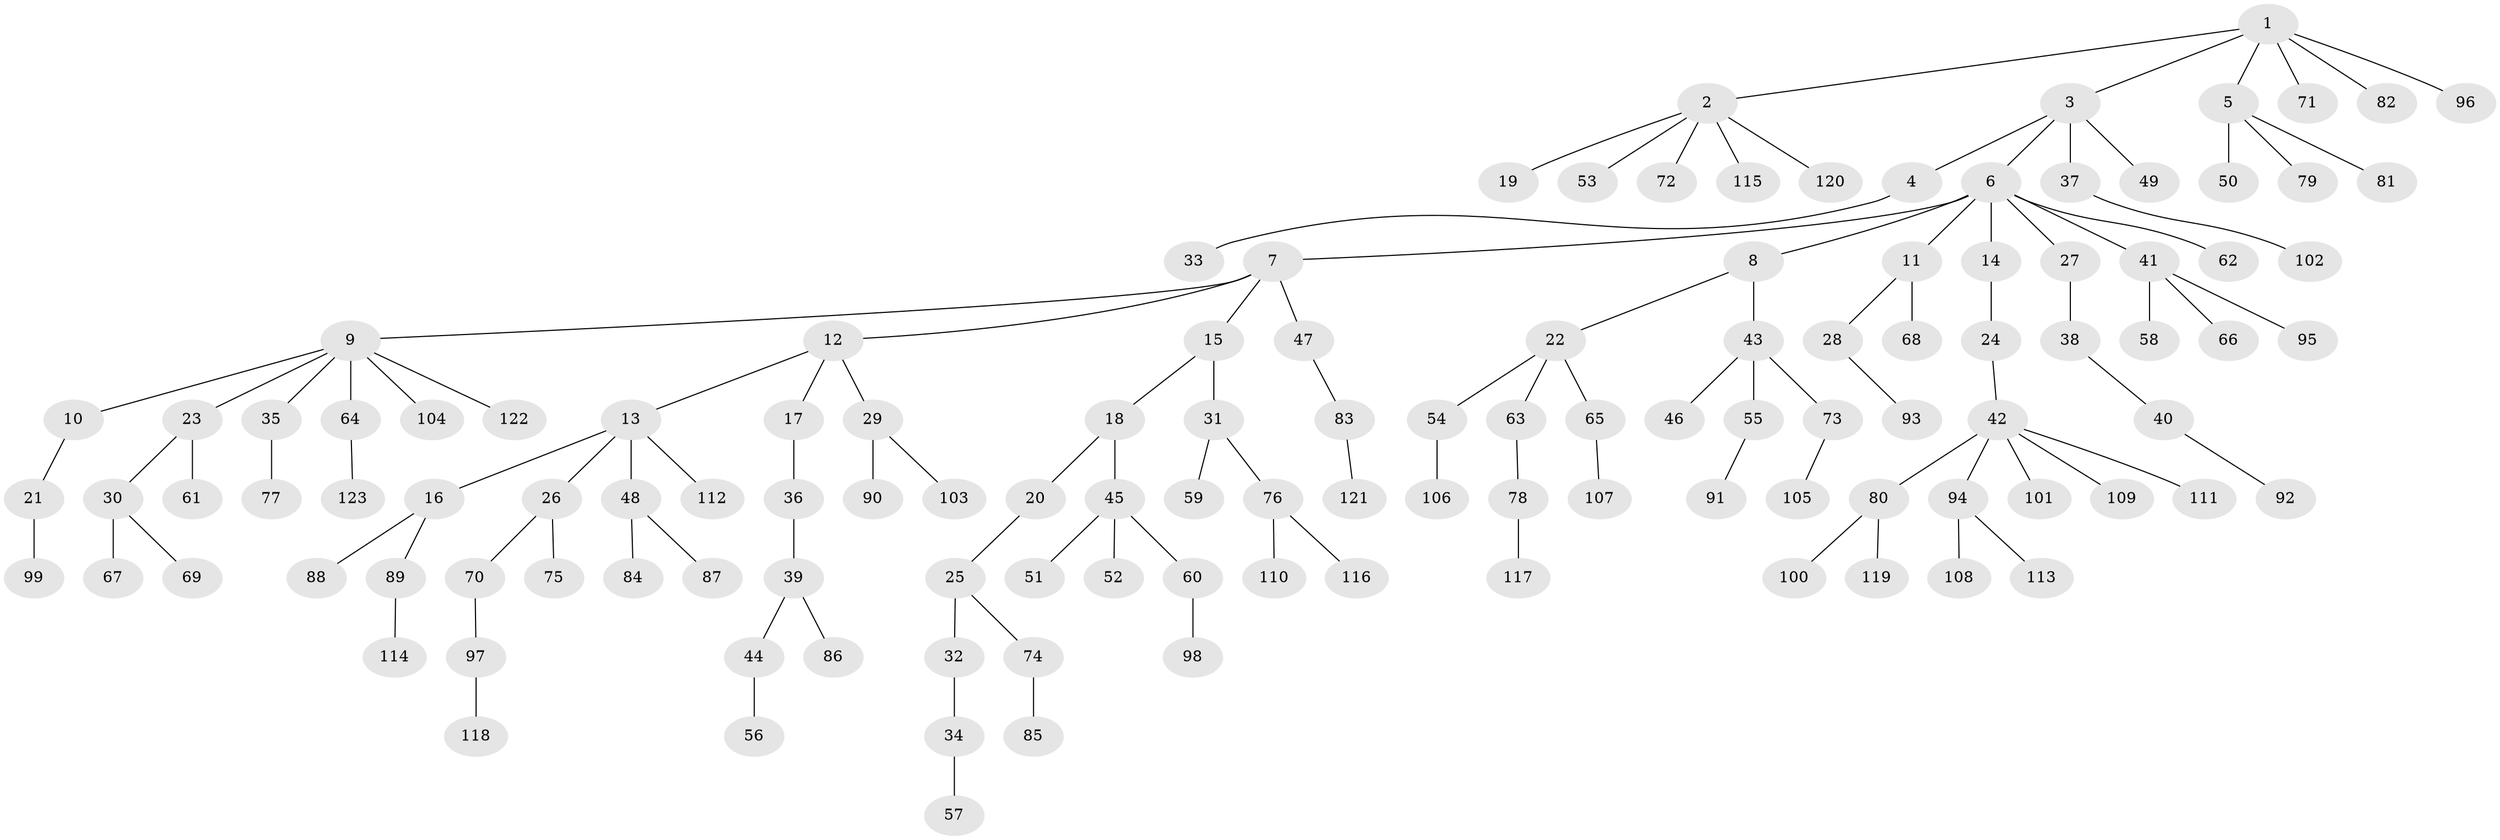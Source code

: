 // coarse degree distribution, {5: 0.04819277108433735, 3: 0.08433734939759036, 11: 0.012048192771084338, 6: 0.024096385542168676, 2: 0.26506024096385544, 4: 0.03614457831325301, 1: 0.5301204819277109}
// Generated by graph-tools (version 1.1) at 2025/24/03/03/25 07:24:05]
// undirected, 123 vertices, 122 edges
graph export_dot {
graph [start="1"]
  node [color=gray90,style=filled];
  1;
  2;
  3;
  4;
  5;
  6;
  7;
  8;
  9;
  10;
  11;
  12;
  13;
  14;
  15;
  16;
  17;
  18;
  19;
  20;
  21;
  22;
  23;
  24;
  25;
  26;
  27;
  28;
  29;
  30;
  31;
  32;
  33;
  34;
  35;
  36;
  37;
  38;
  39;
  40;
  41;
  42;
  43;
  44;
  45;
  46;
  47;
  48;
  49;
  50;
  51;
  52;
  53;
  54;
  55;
  56;
  57;
  58;
  59;
  60;
  61;
  62;
  63;
  64;
  65;
  66;
  67;
  68;
  69;
  70;
  71;
  72;
  73;
  74;
  75;
  76;
  77;
  78;
  79;
  80;
  81;
  82;
  83;
  84;
  85;
  86;
  87;
  88;
  89;
  90;
  91;
  92;
  93;
  94;
  95;
  96;
  97;
  98;
  99;
  100;
  101;
  102;
  103;
  104;
  105;
  106;
  107;
  108;
  109;
  110;
  111;
  112;
  113;
  114;
  115;
  116;
  117;
  118;
  119;
  120;
  121;
  122;
  123;
  1 -- 2;
  1 -- 3;
  1 -- 5;
  1 -- 71;
  1 -- 82;
  1 -- 96;
  2 -- 19;
  2 -- 53;
  2 -- 72;
  2 -- 115;
  2 -- 120;
  3 -- 4;
  3 -- 6;
  3 -- 37;
  3 -- 49;
  4 -- 33;
  5 -- 50;
  5 -- 79;
  5 -- 81;
  6 -- 7;
  6 -- 8;
  6 -- 11;
  6 -- 14;
  6 -- 27;
  6 -- 41;
  6 -- 62;
  7 -- 9;
  7 -- 12;
  7 -- 15;
  7 -- 47;
  8 -- 22;
  8 -- 43;
  9 -- 10;
  9 -- 23;
  9 -- 35;
  9 -- 64;
  9 -- 104;
  9 -- 122;
  10 -- 21;
  11 -- 28;
  11 -- 68;
  12 -- 13;
  12 -- 17;
  12 -- 29;
  13 -- 16;
  13 -- 26;
  13 -- 48;
  13 -- 112;
  14 -- 24;
  15 -- 18;
  15 -- 31;
  16 -- 88;
  16 -- 89;
  17 -- 36;
  18 -- 20;
  18 -- 45;
  20 -- 25;
  21 -- 99;
  22 -- 54;
  22 -- 63;
  22 -- 65;
  23 -- 30;
  23 -- 61;
  24 -- 42;
  25 -- 32;
  25 -- 74;
  26 -- 70;
  26 -- 75;
  27 -- 38;
  28 -- 93;
  29 -- 90;
  29 -- 103;
  30 -- 67;
  30 -- 69;
  31 -- 59;
  31 -- 76;
  32 -- 34;
  34 -- 57;
  35 -- 77;
  36 -- 39;
  37 -- 102;
  38 -- 40;
  39 -- 44;
  39 -- 86;
  40 -- 92;
  41 -- 58;
  41 -- 66;
  41 -- 95;
  42 -- 80;
  42 -- 94;
  42 -- 101;
  42 -- 109;
  42 -- 111;
  43 -- 46;
  43 -- 55;
  43 -- 73;
  44 -- 56;
  45 -- 51;
  45 -- 52;
  45 -- 60;
  47 -- 83;
  48 -- 84;
  48 -- 87;
  54 -- 106;
  55 -- 91;
  60 -- 98;
  63 -- 78;
  64 -- 123;
  65 -- 107;
  70 -- 97;
  73 -- 105;
  74 -- 85;
  76 -- 110;
  76 -- 116;
  78 -- 117;
  80 -- 100;
  80 -- 119;
  83 -- 121;
  89 -- 114;
  94 -- 108;
  94 -- 113;
  97 -- 118;
}

